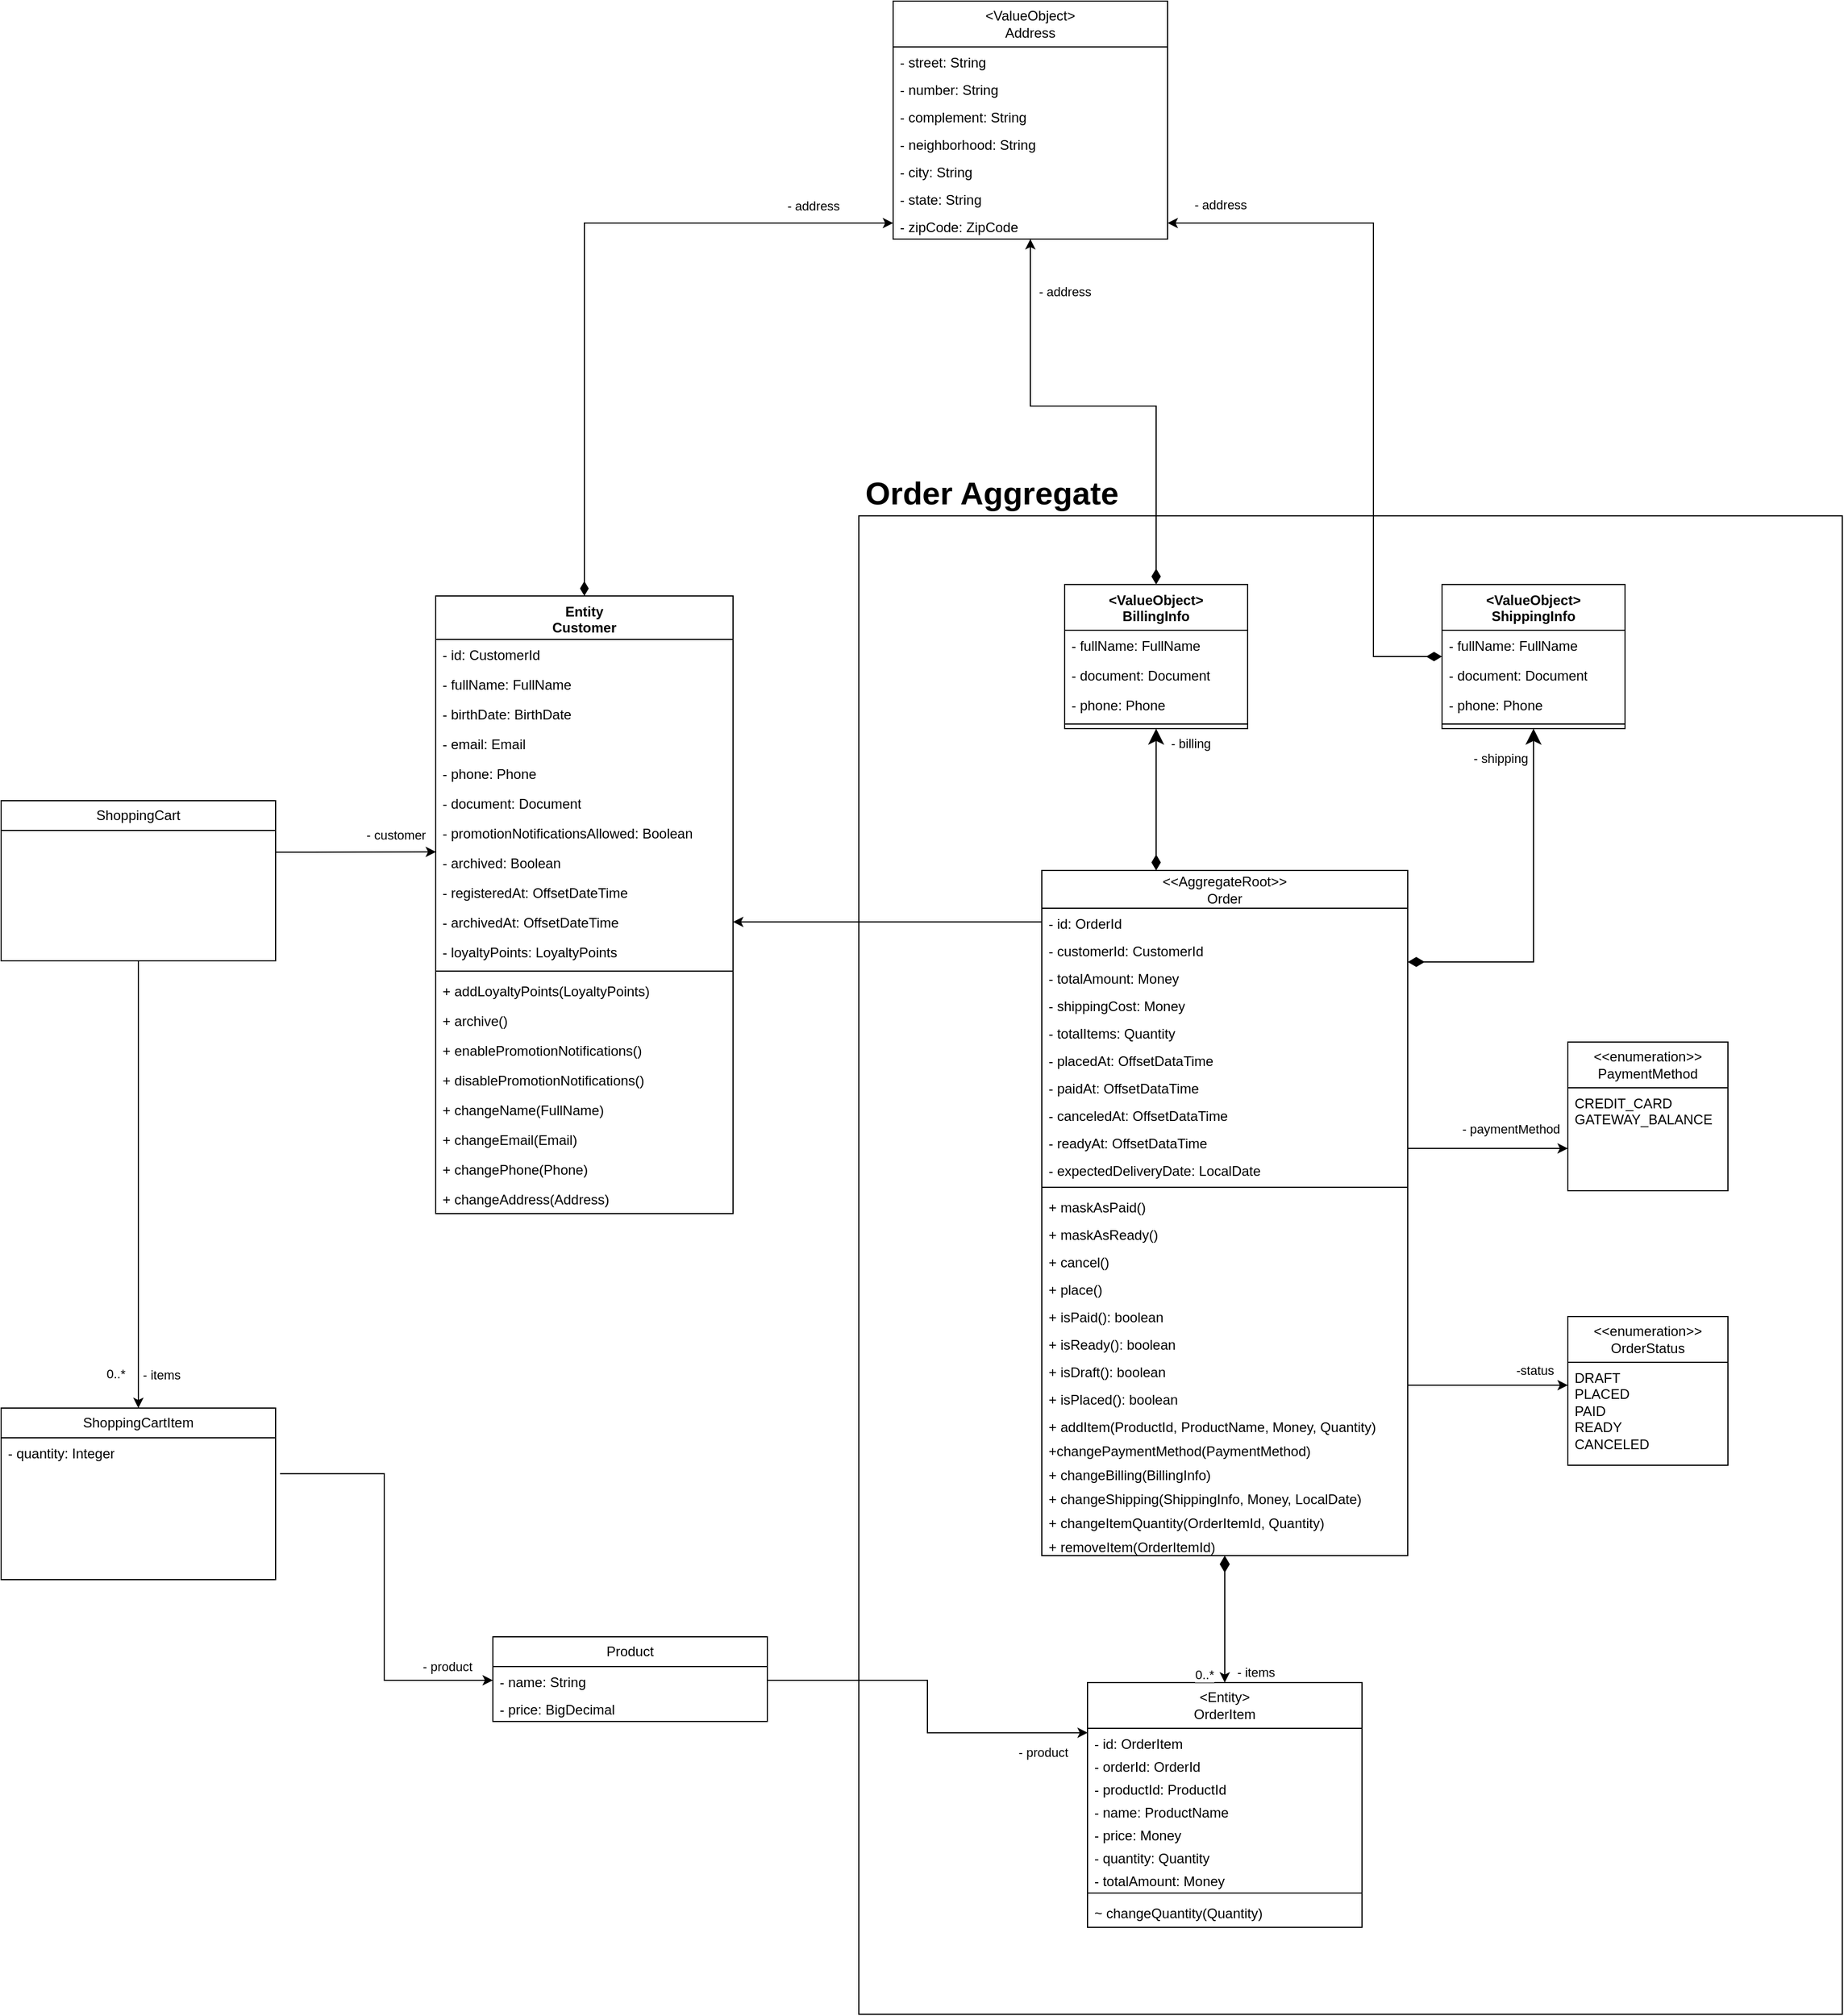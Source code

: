 <mxfile version="28.1.2">
  <diagram name="Domain model" id="hTQnR02Jz5LzhCjwchZL">
    <mxGraphModel dx="1120" dy="1693" grid="1" gridSize="10" guides="1" tooltips="1" connect="1" arrows="1" fold="1" page="1" pageScale="1" pageWidth="3300" pageHeight="4681" math="0" shadow="0">
      <root>
        <mxCell id="0" />
        <mxCell id="1" parent="0" />
        <mxCell id="3btktEWFnWSQcWQb26DH-7" value="" style="verticalLabelPosition=bottom;verticalAlign=top;html=1;shape=mxgraph.basic.rect;fillColor2=none;strokeWidth=1;size=20;indent=5;shadow=0;fillColor=none;" vertex="1" parent="1">
          <mxGeometry x="1830" y="1120" width="860" height="1310" as="geometry" />
        </mxCell>
        <mxCell id="eI4tDR30YIyBBBAsk7JP-3" style="rounded=0;orthogonalLoop=1;jettySize=auto;html=1;flowAnimation=0;edgeStyle=orthogonalEdgeStyle;startArrow=diamondThin;startFill=1;strokeWidth=1;startSize=10;" parent="1" source="ZPLqWDzhOzUQgujK66Ed-5" target="Ghfbu1brbd5fPBeI6bi_-42" edge="1">
          <mxGeometry relative="1" as="geometry">
            <Array as="points">
              <mxPoint x="1590" y="864" />
            </Array>
          </mxGeometry>
        </mxCell>
        <mxCell id="eI4tDR30YIyBBBAsk7JP-4" value="- address" style="edgeLabel;html=1;align=center;verticalAlign=middle;resizable=0;points=[];" parent="eI4tDR30YIyBBBAsk7JP-3" vertex="1" connectable="0">
          <mxGeometry x="0.825" y="1" relative="1" as="geometry">
            <mxPoint x="-18" y="-14" as="offset" />
          </mxGeometry>
        </mxCell>
        <UserObject label="Entity&lt;div&gt;Customer&lt;/div&gt;" id="ZPLqWDzhOzUQgujK66Ed-5">
          <mxCell style="swimlane;fontStyle=1;align=center;verticalAlign=top;childLayout=stackLayout;horizontal=1;startSize=38;horizontalStack=0;resizeParent=1;resizeParentMax=0;resizeLast=0;collapsible=1;marginBottom=0;whiteSpace=wrap;html=1;" parent="1" vertex="1">
            <mxGeometry x="1460" y="1190" width="260" height="540" as="geometry" />
          </mxCell>
        </UserObject>
        <mxCell id="ZPLqWDzhOzUQgujK66Ed-6" value="- id: CustomerId" style="text;strokeColor=none;fillColor=none;align=left;verticalAlign=top;spacingLeft=4;spacingRight=4;overflow=hidden;rotatable=0;points=[[0,0.5],[1,0.5]];portConstraint=eastwest;whiteSpace=wrap;html=1;" parent="ZPLqWDzhOzUQgujK66Ed-5" vertex="1">
          <mxGeometry y="38" width="260" height="26" as="geometry" />
        </mxCell>
        <mxCell id="ZPLqWDzhOzUQgujK66Ed-12" value="-&amp;nbsp;fullName: FullName" style="text;strokeColor=none;fillColor=none;align=left;verticalAlign=top;spacingLeft=4;spacingRight=4;overflow=hidden;rotatable=0;points=[[0,0.5],[1,0.5]];portConstraint=eastwest;whiteSpace=wrap;html=1;" parent="ZPLqWDzhOzUQgujK66Ed-5" vertex="1">
          <mxGeometry y="64" width="260" height="26" as="geometry" />
        </mxCell>
        <mxCell id="Ghfbu1brbd5fPBeI6bi_-27" value="-&amp;nbsp;birthDate: BirthDate" style="text;strokeColor=none;fillColor=none;align=left;verticalAlign=top;spacingLeft=4;spacingRight=4;overflow=hidden;rotatable=0;points=[[0,0.5],[1,0.5]];portConstraint=eastwest;whiteSpace=wrap;html=1;" parent="ZPLqWDzhOzUQgujK66Ed-5" vertex="1">
          <mxGeometry y="90" width="260" height="26" as="geometry" />
        </mxCell>
        <mxCell id="ZPLqWDzhOzUQgujK66Ed-14" value="-&amp;nbsp;email: Email" style="text;strokeColor=none;fillColor=none;align=left;verticalAlign=top;spacingLeft=4;spacingRight=4;overflow=hidden;rotatable=0;points=[[0,0.5],[1,0.5]];portConstraint=eastwest;whiteSpace=wrap;html=1;" parent="ZPLqWDzhOzUQgujK66Ed-5" vertex="1">
          <mxGeometry y="116" width="260" height="26" as="geometry" />
        </mxCell>
        <mxCell id="ZPLqWDzhOzUQgujK66Ed-15" value="-&amp;nbsp;phone: Phone" style="text;strokeColor=none;fillColor=none;align=left;verticalAlign=top;spacingLeft=4;spacingRight=4;overflow=hidden;rotatable=0;points=[[0,0.5],[1,0.5]];portConstraint=eastwest;whiteSpace=wrap;html=1;" parent="ZPLqWDzhOzUQgujK66Ed-5" vertex="1">
          <mxGeometry y="142" width="260" height="26" as="geometry" />
        </mxCell>
        <mxCell id="ZPLqWDzhOzUQgujK66Ed-16" value="-&amp;nbsp;document: Docu&lt;span style=&quot;background-color: transparent; color: light-dark(rgb(0, 0, 0), rgb(255, 255, 255));&quot;&gt;ment&lt;/span&gt;" style="text;strokeColor=none;fillColor=none;align=left;verticalAlign=top;spacingLeft=4;spacingRight=4;overflow=hidden;rotatable=0;points=[[0,0.5],[1,0.5]];portConstraint=eastwest;whiteSpace=wrap;html=1;" parent="ZPLqWDzhOzUQgujK66Ed-5" vertex="1">
          <mxGeometry y="168" width="260" height="26" as="geometry" />
        </mxCell>
        <mxCell id="ZPLqWDzhOzUQgujK66Ed-17" value="-&amp;nbsp;promotionNotificationsAllowed: Boolean" style="text;strokeColor=none;fillColor=none;align=left;verticalAlign=top;spacingLeft=4;spacingRight=4;overflow=hidden;rotatable=0;points=[[0,0.5],[1,0.5]];portConstraint=eastwest;whiteSpace=wrap;html=1;" parent="ZPLqWDzhOzUQgujK66Ed-5" vertex="1">
          <mxGeometry y="194" width="260" height="26" as="geometry" />
        </mxCell>
        <mxCell id="ZPLqWDzhOzUQgujK66Ed-18" value="-&amp;nbsp;archived: Boolean" style="text;strokeColor=none;fillColor=none;align=left;verticalAlign=top;spacingLeft=4;spacingRight=4;overflow=hidden;rotatable=0;points=[[0,0.5],[1,0.5]];portConstraint=eastwest;whiteSpace=wrap;html=1;" parent="ZPLqWDzhOzUQgujK66Ed-5" vertex="1">
          <mxGeometry y="220" width="260" height="26" as="geometry" />
        </mxCell>
        <mxCell id="ZPLqWDzhOzUQgujK66Ed-19" value="-&amp;nbsp;registeredAt: OffsetDateTime" style="text;strokeColor=none;fillColor=none;align=left;verticalAlign=top;spacingLeft=4;spacingRight=4;overflow=hidden;rotatable=0;points=[[0,0.5],[1,0.5]];portConstraint=eastwest;whiteSpace=wrap;html=1;" parent="ZPLqWDzhOzUQgujK66Ed-5" vertex="1">
          <mxGeometry y="246" width="260" height="26" as="geometry" />
        </mxCell>
        <mxCell id="Ghfbu1brbd5fPBeI6bi_-2" value="-&amp;nbsp;archivedAt: OffsetDateTime" style="text;strokeColor=none;fillColor=none;align=left;verticalAlign=top;spacingLeft=4;spacingRight=4;overflow=hidden;rotatable=0;points=[[0,0.5],[1,0.5]];portConstraint=eastwest;whiteSpace=wrap;html=1;" parent="ZPLqWDzhOzUQgujK66Ed-5" vertex="1">
          <mxGeometry y="272" width="260" height="26" as="geometry" />
        </mxCell>
        <mxCell id="Ghfbu1brbd5fPBeI6bi_-3" value="-&amp;nbsp;loyaltyPoints: LoyaltyPoints" style="text;strokeColor=none;fillColor=none;align=left;verticalAlign=top;spacingLeft=4;spacingRight=4;overflow=hidden;rotatable=0;points=[[0,0.5],[1,0.5]];portConstraint=eastwest;whiteSpace=wrap;html=1;" parent="ZPLqWDzhOzUQgujK66Ed-5" vertex="1">
          <mxGeometry y="298" width="260" height="26" as="geometry" />
        </mxCell>
        <mxCell id="ZPLqWDzhOzUQgujK66Ed-7" value="" style="line;strokeWidth=1;fillColor=none;align=left;verticalAlign=middle;spacingTop=-1;spacingLeft=3;spacingRight=3;rotatable=0;labelPosition=right;points=[];portConstraint=eastwest;strokeColor=inherit;" parent="ZPLqWDzhOzUQgujK66Ed-5" vertex="1">
          <mxGeometry y="324" width="260" height="8" as="geometry" />
        </mxCell>
        <mxCell id="ZPLqWDzhOzUQgujK66Ed-8" value="+ addLoyalty&lt;span style=&quot;background-color: transparent; color: light-dark(rgb(0, 0, 0), rgb(255, 255, 255));&quot;&gt;Points(LoyaltyPoints)&lt;/span&gt;" style="text;strokeColor=none;fillColor=none;align=left;verticalAlign=top;spacingLeft=4;spacingRight=4;overflow=hidden;rotatable=0;points=[[0,0.5],[1,0.5]];portConstraint=eastwest;whiteSpace=wrap;html=1;" parent="ZPLqWDzhOzUQgujK66Ed-5" vertex="1">
          <mxGeometry y="332" width="260" height="26" as="geometry" />
        </mxCell>
        <mxCell id="Ghfbu1brbd5fPBeI6bi_-6" value="+ archive()" style="text;strokeColor=none;fillColor=none;align=left;verticalAlign=top;spacingLeft=4;spacingRight=4;overflow=hidden;rotatable=0;points=[[0,0.5],[1,0.5]];portConstraint=eastwest;whiteSpace=wrap;html=1;" parent="ZPLqWDzhOzUQgujK66Ed-5" vertex="1">
          <mxGeometry y="358" width="260" height="26" as="geometry" />
        </mxCell>
        <mxCell id="Ghfbu1brbd5fPBeI6bi_-7" value="+ enablePromotionNotifications()" style="text;strokeColor=none;fillColor=none;align=left;verticalAlign=top;spacingLeft=4;spacingRight=4;overflow=hidden;rotatable=0;points=[[0,0.5],[1,0.5]];portConstraint=eastwest;whiteSpace=wrap;html=1;" parent="ZPLqWDzhOzUQgujK66Ed-5" vertex="1">
          <mxGeometry y="384" width="260" height="26" as="geometry" />
        </mxCell>
        <mxCell id="Ghfbu1brbd5fPBeI6bi_-8" value="+ disablePromotionNotifications()" style="text;strokeColor=none;fillColor=none;align=left;verticalAlign=top;spacingLeft=4;spacingRight=4;overflow=hidden;rotatable=0;points=[[0,0.5],[1,0.5]];portConstraint=eastwest;whiteSpace=wrap;html=1;" parent="ZPLqWDzhOzUQgujK66Ed-5" vertex="1">
          <mxGeometry y="410" width="260" height="26" as="geometry" />
        </mxCell>
        <mxCell id="Ghfbu1brbd5fPBeI6bi_-9" value="+ changeName(FullName)" style="text;strokeColor=none;fillColor=none;align=left;verticalAlign=top;spacingLeft=4;spacingRight=4;overflow=hidden;rotatable=0;points=[[0,0.5],[1,0.5]];portConstraint=eastwest;whiteSpace=wrap;html=1;" parent="ZPLqWDzhOzUQgujK66Ed-5" vertex="1">
          <mxGeometry y="436" width="260" height="26" as="geometry" />
        </mxCell>
        <mxCell id="Ghfbu1brbd5fPBeI6bi_-10" value="+ changeEmail(Email)" style="text;strokeColor=none;fillColor=none;align=left;verticalAlign=top;spacingLeft=4;spacingRight=4;overflow=hidden;rotatable=0;points=[[0,0.5],[1,0.5]];portConstraint=eastwest;whiteSpace=wrap;html=1;" parent="ZPLqWDzhOzUQgujK66Ed-5" vertex="1">
          <mxGeometry y="462" width="260" height="26" as="geometry" />
        </mxCell>
        <mxCell id="Ghfbu1brbd5fPBeI6bi_-11" value="+&amp;nbsp;changePhone(Phone)" style="text;strokeColor=none;fillColor=none;align=left;verticalAlign=top;spacingLeft=4;spacingRight=4;overflow=hidden;rotatable=0;points=[[0,0.5],[1,0.5]];portConstraint=eastwest;whiteSpace=wrap;html=1;" parent="ZPLqWDzhOzUQgujK66Ed-5" vertex="1">
          <mxGeometry y="488" width="260" height="26" as="geometry" />
        </mxCell>
        <mxCell id="eI4tDR30YIyBBBAsk7JP-16" value="+&amp;nbsp;changeAddress(Address)" style="text;strokeColor=none;fillColor=none;align=left;verticalAlign=top;spacingLeft=4;spacingRight=4;overflow=hidden;rotatable=0;points=[[0,0.5],[1,0.5]];portConstraint=eastwest;whiteSpace=wrap;html=1;" parent="ZPLqWDzhOzUQgujK66Ed-5" vertex="1">
          <mxGeometry y="514" width="260" height="26" as="geometry" />
        </mxCell>
        <mxCell id="Ghfbu1brbd5fPBeI6bi_-22" style="edgeStyle=orthogonalEdgeStyle;rounded=0;orthogonalLoop=1;jettySize=auto;html=1;entryX=0.5;entryY=0;entryDx=0;entryDy=0;" parent="1" source="Ghfbu1brbd5fPBeI6bi_-12" target="Ghfbu1brbd5fPBeI6bi_-16" edge="1">
          <mxGeometry relative="1" as="geometry" />
        </mxCell>
        <mxCell id="Ghfbu1brbd5fPBeI6bi_-23" value="- items" style="edgeLabel;html=1;align=center;verticalAlign=middle;resizable=0;points=[];" parent="Ghfbu1brbd5fPBeI6bi_-22" vertex="1" connectable="0">
          <mxGeometry x="0.674" y="4" relative="1" as="geometry">
            <mxPoint x="16" y="34" as="offset" />
          </mxGeometry>
        </mxCell>
        <mxCell id="Ghfbu1brbd5fPBeI6bi_-25" value="0..*" style="edgeLabel;html=1;align=center;verticalAlign=middle;resizable=0;points=[];" parent="Ghfbu1brbd5fPBeI6bi_-22" vertex="1" connectable="0">
          <mxGeometry x="0.444" relative="1" as="geometry">
            <mxPoint x="-20" y="78" as="offset" />
          </mxGeometry>
        </mxCell>
        <mxCell id="Ghfbu1brbd5fPBeI6bi_-46" style="edgeStyle=orthogonalEdgeStyle;rounded=0;orthogonalLoop=1;jettySize=auto;html=1;entryX=0.001;entryY=0.145;entryDx=0;entryDy=0;entryPerimeter=0;" parent="1" source="Ghfbu1brbd5fPBeI6bi_-12" target="ZPLqWDzhOzUQgujK66Ed-18" edge="1">
          <mxGeometry relative="1" as="geometry">
            <Array as="points">
              <mxPoint x="1350" y="1414" />
              <mxPoint x="1350" y="1414" />
            </Array>
          </mxGeometry>
        </mxCell>
        <mxCell id="Ghfbu1brbd5fPBeI6bi_-47" value="- customer" style="edgeLabel;html=1;align=center;verticalAlign=middle;resizable=0;points=[];" parent="Ghfbu1brbd5fPBeI6bi_-46" vertex="1" connectable="0">
          <mxGeometry x="0.134" y="3" relative="1" as="geometry">
            <mxPoint x="25" y="-12" as="offset" />
          </mxGeometry>
        </mxCell>
        <mxCell id="Ghfbu1brbd5fPBeI6bi_-12" value="ShoppingCart" style="swimlane;fontStyle=0;childLayout=stackLayout;horizontal=1;startSize=26;fillColor=none;horizontalStack=0;resizeParent=1;resizeParentMax=0;resizeLast=0;collapsible=1;marginBottom=0;whiteSpace=wrap;html=1;" parent="1" vertex="1">
          <mxGeometry x="1080" y="1369" width="240" height="140" as="geometry" />
        </mxCell>
        <mxCell id="Ghfbu1brbd5fPBeI6bi_-16" value="ShoppingCartItem" style="swimlane;fontStyle=0;childLayout=stackLayout;horizontal=1;startSize=26;fillColor=none;horizontalStack=0;resizeParent=1;resizeParentMax=0;resizeLast=0;collapsible=1;marginBottom=0;whiteSpace=wrap;html=1;" parent="1" vertex="1">
          <mxGeometry x="1080" y="1900" width="240" height="150" as="geometry" />
        </mxCell>
        <mxCell id="Ghfbu1brbd5fPBeI6bi_-18" value="- quantity: Integer" style="text;strokeColor=none;fillColor=none;align=left;verticalAlign=top;spacingLeft=4;spacingRight=4;overflow=hidden;rotatable=0;points=[[0,0.5],[1,0.5]];portConstraint=eastwest;whiteSpace=wrap;html=1;" parent="Ghfbu1brbd5fPBeI6bi_-16" vertex="1">
          <mxGeometry y="26" width="240" height="124" as="geometry" />
        </mxCell>
        <mxCell id="Ghfbu1brbd5fPBeI6bi_-20" style="edgeStyle=orthogonalEdgeStyle;rounded=0;orthogonalLoop=1;jettySize=auto;html=1;entryX=0;entryY=0.5;entryDx=0;entryDy=0;exitX=1.016;exitY=0.253;exitDx=0;exitDy=0;exitPerimeter=0;" parent="1" source="Ghfbu1brbd5fPBeI6bi_-18" target="Ghfbu1brbd5fPBeI6bi_-31" edge="1">
          <mxGeometry relative="1" as="geometry">
            <mxPoint x="1450" y="1798" as="targetPoint" />
          </mxGeometry>
        </mxCell>
        <mxCell id="Ghfbu1brbd5fPBeI6bi_-21" value="- product" style="edgeLabel;html=1;align=center;verticalAlign=middle;resizable=0;points=[];" parent="Ghfbu1brbd5fPBeI6bi_-20" vertex="1" connectable="0">
          <mxGeometry x="0.26" y="-1" relative="1" as="geometry">
            <mxPoint x="56" y="29" as="offset" />
          </mxGeometry>
        </mxCell>
        <mxCell id="Ghfbu1brbd5fPBeI6bi_-30" value="Product" style="swimlane;fontStyle=0;childLayout=stackLayout;horizontal=1;startSize=26;fillColor=none;horizontalStack=0;resizeParent=1;resizeParentMax=0;resizeLast=0;collapsible=1;marginBottom=0;whiteSpace=wrap;html=1;" parent="1" vertex="1">
          <mxGeometry x="1510" y="2100" width="240" height="74" as="geometry" />
        </mxCell>
        <mxCell id="Ghfbu1brbd5fPBeI6bi_-31" value="- name: String" style="text;strokeColor=none;fillColor=none;align=left;verticalAlign=top;spacingLeft=4;spacingRight=4;overflow=hidden;rotatable=0;points=[[0,0.5],[1,0.5]];portConstraint=eastwest;whiteSpace=wrap;html=1;" parent="Ghfbu1brbd5fPBeI6bi_-30" vertex="1">
          <mxGeometry y="26" width="240" height="24" as="geometry" />
        </mxCell>
        <mxCell id="Ghfbu1brbd5fPBeI6bi_-34" value="- price: BigDecimal" style="text;strokeColor=none;fillColor=none;align=left;verticalAlign=top;spacingLeft=4;spacingRight=4;overflow=hidden;rotatable=0;points=[[0,0.5],[1,0.5]];portConstraint=eastwest;whiteSpace=wrap;html=1;" parent="Ghfbu1brbd5fPBeI6bi_-30" vertex="1">
          <mxGeometry y="50" width="240" height="24" as="geometry" />
        </mxCell>
        <mxCell id="Ghfbu1brbd5fPBeI6bi_-35" value="&lt;div&gt;&amp;lt;Entity&amp;gt;&lt;/div&gt;OrderItem" style="swimlane;fontStyle=0;childLayout=stackLayout;horizontal=1;startSize=40;fillColor=none;horizontalStack=0;resizeParent=1;resizeParentMax=0;resizeLast=0;collapsible=1;marginBottom=0;whiteSpace=wrap;html=1;" parent="1" vertex="1">
          <mxGeometry x="2030" y="2140" width="240" height="214" as="geometry" />
        </mxCell>
        <mxCell id="Ghfbu1brbd5fPBeI6bi_-36" value="- id: OrderItem" style="text;strokeColor=none;fillColor=none;align=left;verticalAlign=top;spacingLeft=4;spacingRight=4;overflow=hidden;rotatable=0;points=[[0,0.5],[1,0.5]];portConstraint=eastwest;whiteSpace=wrap;html=1;" parent="Ghfbu1brbd5fPBeI6bi_-35" vertex="1">
          <mxGeometry y="40" width="240" height="20" as="geometry" />
        </mxCell>
        <mxCell id="3btktEWFnWSQcWQb26DH-4" value="- orderId: OrderId" style="text;strokeColor=none;fillColor=none;align=left;verticalAlign=top;spacingLeft=4;spacingRight=4;overflow=hidden;rotatable=0;points=[[0,0.5],[1,0.5]];portConstraint=eastwest;whiteSpace=wrap;html=1;" vertex="1" parent="Ghfbu1brbd5fPBeI6bi_-35">
          <mxGeometry y="60" width="240" height="20" as="geometry" />
        </mxCell>
        <mxCell id="eI4tDR30YIyBBBAsk7JP-77" value="- productId: ProductId" style="text;strokeColor=none;fillColor=none;align=left;verticalAlign=top;spacingLeft=4;spacingRight=4;overflow=hidden;rotatable=0;points=[[0,0.5],[1,0.5]];portConstraint=eastwest;whiteSpace=wrap;html=1;" parent="Ghfbu1brbd5fPBeI6bi_-35" vertex="1">
          <mxGeometry y="80" width="240" height="20" as="geometry" />
        </mxCell>
        <mxCell id="eI4tDR30YIyBBBAsk7JP-78" value="- name: ProductName" style="text;strokeColor=none;fillColor=none;align=left;verticalAlign=top;spacingLeft=4;spacingRight=4;overflow=hidden;rotatable=0;points=[[0,0.5],[1,0.5]];portConstraint=eastwest;whiteSpace=wrap;html=1;" parent="Ghfbu1brbd5fPBeI6bi_-35" vertex="1">
          <mxGeometry y="100" width="240" height="20" as="geometry" />
        </mxCell>
        <mxCell id="eI4tDR30YIyBBBAsk7JP-79" value="- price: Money" style="text;strokeColor=none;fillColor=none;align=left;verticalAlign=top;spacingLeft=4;spacingRight=4;overflow=hidden;rotatable=0;points=[[0,0.5],[1,0.5]];portConstraint=eastwest;whiteSpace=wrap;html=1;" parent="Ghfbu1brbd5fPBeI6bi_-35" vertex="1">
          <mxGeometry y="120" width="240" height="20" as="geometry" />
        </mxCell>
        <mxCell id="eI4tDR30YIyBBBAsk7JP-80" value="- quantity: Quantity" style="text;strokeColor=none;fillColor=none;align=left;verticalAlign=top;spacingLeft=4;spacingRight=4;overflow=hidden;rotatable=0;points=[[0,0.5],[1,0.5]];portConstraint=eastwest;whiteSpace=wrap;html=1;" parent="Ghfbu1brbd5fPBeI6bi_-35" vertex="1">
          <mxGeometry y="140" width="240" height="20" as="geometry" />
        </mxCell>
        <mxCell id="eI4tDR30YIyBBBAsk7JP-81" value="- totalAmount: Money" style="text;strokeColor=none;fillColor=none;align=left;verticalAlign=top;spacingLeft=4;spacingRight=4;overflow=hidden;rotatable=0;points=[[0,0.5],[1,0.5]];portConstraint=eastwest;whiteSpace=wrap;html=1;" parent="Ghfbu1brbd5fPBeI6bi_-35" vertex="1">
          <mxGeometry y="160" width="240" height="20" as="geometry" />
        </mxCell>
        <mxCell id="eI4tDR30YIyBBBAsk7JP-82" value="" style="line;strokeWidth=1;fillColor=none;align=left;verticalAlign=middle;spacingTop=-1;spacingLeft=3;spacingRight=3;rotatable=0;labelPosition=right;points=[];portConstraint=eastwest;strokeColor=inherit;" parent="Ghfbu1brbd5fPBeI6bi_-35" vertex="1">
          <mxGeometry y="180" width="240" height="8" as="geometry" />
        </mxCell>
        <mxCell id="eI4tDR30YIyBBBAsk7JP-83" value="~ changeQuantity(Quantity)" style="text;strokeColor=none;fillColor=none;align=left;verticalAlign=top;spacingLeft=4;spacingRight=4;overflow=hidden;rotatable=0;points=[[0,0.5],[1,0.5]];portConstraint=eastwest;whiteSpace=wrap;html=1;" parent="Ghfbu1brbd5fPBeI6bi_-35" vertex="1">
          <mxGeometry y="188" width="240" height="26" as="geometry" />
        </mxCell>
        <mxCell id="Ghfbu1brbd5fPBeI6bi_-38" style="edgeStyle=orthogonalEdgeStyle;rounded=0;orthogonalLoop=1;jettySize=auto;html=1;entryX=0.001;entryY=0.193;entryDx=0;entryDy=0;entryPerimeter=0;" parent="1" source="Ghfbu1brbd5fPBeI6bi_-31" target="Ghfbu1brbd5fPBeI6bi_-36" edge="1">
          <mxGeometry relative="1" as="geometry">
            <mxPoint x="1860" y="1810" as="targetPoint" />
          </mxGeometry>
        </mxCell>
        <mxCell id="Ghfbu1brbd5fPBeI6bi_-39" value="- product" style="edgeLabel;html=1;align=center;verticalAlign=middle;resizable=0;points=[];" parent="Ghfbu1brbd5fPBeI6bi_-38" vertex="1" connectable="0">
          <mxGeometry x="0.137" y="1" relative="1" as="geometry">
            <mxPoint x="100" y="17" as="offset" />
          </mxGeometry>
        </mxCell>
        <mxCell id="Ghfbu1brbd5fPBeI6bi_-49" style="edgeStyle=orthogonalEdgeStyle;rounded=0;orthogonalLoop=1;jettySize=auto;html=1;startArrow=diamondThin;startFill=1;startSize=12;" parent="1" source="Ghfbu1brbd5fPBeI6bi_-40" target="Ghfbu1brbd5fPBeI6bi_-35" edge="1">
          <mxGeometry relative="1" as="geometry" />
        </mxCell>
        <mxCell id="Ghfbu1brbd5fPBeI6bi_-50" value="- items" style="edgeLabel;html=1;align=center;verticalAlign=middle;resizable=0;points=[];" parent="Ghfbu1brbd5fPBeI6bi_-49" vertex="1" connectable="0">
          <mxGeometry x="0.746" y="1" relative="1" as="geometry">
            <mxPoint x="26" y="5" as="offset" />
          </mxGeometry>
        </mxCell>
        <mxCell id="Ghfbu1brbd5fPBeI6bi_-51" value="0..*" style="edgeLabel;html=1;align=center;verticalAlign=middle;resizable=0;points=[];" parent="Ghfbu1brbd5fPBeI6bi_-49" vertex="1" connectable="0">
          <mxGeometry x="0.706" y="-1" relative="1" as="geometry">
            <mxPoint x="-17" y="9" as="offset" />
          </mxGeometry>
        </mxCell>
        <mxCell id="Ghfbu1brbd5fPBeI6bi_-40" value="&lt;div&gt;&amp;lt;&amp;lt;AggregateRoot&amp;gt;&amp;gt;&lt;/div&gt;Order" style="swimlane;fontStyle=0;childLayout=stackLayout;horizontal=1;startSize=33;fillColor=none;horizontalStack=0;resizeParent=1;resizeParentMax=0;resizeLast=0;collapsible=1;marginBottom=0;whiteSpace=wrap;html=1;" parent="1" vertex="1">
          <mxGeometry x="1990" y="1430" width="320" height="599" as="geometry" />
        </mxCell>
        <mxCell id="Ghfbu1brbd5fPBeI6bi_-41" value="- id: OrderId" style="text;strokeColor=none;fillColor=none;align=left;verticalAlign=top;spacingLeft=4;spacingRight=4;overflow=hidden;rotatable=0;points=[[0,0.5],[1,0.5]];portConstraint=eastwest;whiteSpace=wrap;html=1;" parent="Ghfbu1brbd5fPBeI6bi_-40" vertex="1">
          <mxGeometry y="33" width="320" height="24" as="geometry" />
        </mxCell>
        <mxCell id="3btktEWFnWSQcWQb26DH-5" value="- customerId: CustomerId" style="text;strokeColor=none;fillColor=none;align=left;verticalAlign=top;spacingLeft=4;spacingRight=4;overflow=hidden;rotatable=0;points=[[0,0.5],[1,0.5]];portConstraint=eastwest;whiteSpace=wrap;html=1;" vertex="1" parent="Ghfbu1brbd5fPBeI6bi_-40">
          <mxGeometry y="57" width="320" height="24" as="geometry" />
        </mxCell>
        <mxCell id="eI4tDR30YIyBBBAsk7JP-18" value="- totalAmount: Money" style="text;strokeColor=none;fillColor=none;align=left;verticalAlign=top;spacingLeft=4;spacingRight=4;overflow=hidden;rotatable=0;points=[[0,0.5],[1,0.5]];portConstraint=eastwest;whiteSpace=wrap;html=1;" parent="Ghfbu1brbd5fPBeI6bi_-40" vertex="1">
          <mxGeometry y="81" width="320" height="24" as="geometry" />
        </mxCell>
        <mxCell id="eI4tDR30YIyBBBAsk7JP-19" value="- shippingCost: Money" style="text;strokeColor=none;fillColor=none;align=left;verticalAlign=top;spacingLeft=4;spacingRight=4;overflow=hidden;rotatable=0;points=[[0,0.5],[1,0.5]];portConstraint=eastwest;whiteSpace=wrap;html=1;" parent="Ghfbu1brbd5fPBeI6bi_-40" vertex="1">
          <mxGeometry y="105" width="320" height="24" as="geometry" />
        </mxCell>
        <mxCell id="eI4tDR30YIyBBBAsk7JP-20" value="- totalItems: Quantity" style="text;strokeColor=none;fillColor=none;align=left;verticalAlign=top;spacingLeft=4;spacingRight=4;overflow=hidden;rotatable=0;points=[[0,0.5],[1,0.5]];portConstraint=eastwest;whiteSpace=wrap;html=1;" parent="Ghfbu1brbd5fPBeI6bi_-40" vertex="1">
          <mxGeometry y="129" width="320" height="24" as="geometry" />
        </mxCell>
        <mxCell id="eI4tDR30YIyBBBAsk7JP-21" value="- placedAt: OffsetDataTime" style="text;strokeColor=none;fillColor=none;align=left;verticalAlign=top;spacingLeft=4;spacingRight=4;overflow=hidden;rotatable=0;points=[[0,0.5],[1,0.5]];portConstraint=eastwest;whiteSpace=wrap;html=1;" parent="Ghfbu1brbd5fPBeI6bi_-40" vertex="1">
          <mxGeometry y="153" width="320" height="24" as="geometry" />
        </mxCell>
        <mxCell id="eI4tDR30YIyBBBAsk7JP-22" value="- paidAt: OffsetDataTime" style="text;strokeColor=none;fillColor=none;align=left;verticalAlign=top;spacingLeft=4;spacingRight=4;overflow=hidden;rotatable=0;points=[[0,0.5],[1,0.5]];portConstraint=eastwest;whiteSpace=wrap;html=1;" parent="Ghfbu1brbd5fPBeI6bi_-40" vertex="1">
          <mxGeometry y="177" width="320" height="24" as="geometry" />
        </mxCell>
        <mxCell id="eI4tDR30YIyBBBAsk7JP-23" value="- canceledAt: OffsetDataTime" style="text;strokeColor=none;fillColor=none;align=left;verticalAlign=top;spacingLeft=4;spacingRight=4;overflow=hidden;rotatable=0;points=[[0,0.5],[1,0.5]];portConstraint=eastwest;whiteSpace=wrap;html=1;" parent="Ghfbu1brbd5fPBeI6bi_-40" vertex="1">
          <mxGeometry y="201" width="320" height="24" as="geometry" />
        </mxCell>
        <mxCell id="eI4tDR30YIyBBBAsk7JP-24" value="- readyAt: OffsetDataTime" style="text;strokeColor=none;fillColor=none;align=left;verticalAlign=top;spacingLeft=4;spacingRight=4;overflow=hidden;rotatable=0;points=[[0,0.5],[1,0.5]];portConstraint=eastwest;whiteSpace=wrap;html=1;" parent="Ghfbu1brbd5fPBeI6bi_-40" vertex="1">
          <mxGeometry y="225" width="320" height="24" as="geometry" />
        </mxCell>
        <mxCell id="eI4tDR30YIyBBBAsk7JP-25" value="- expectedDeliveryDate: LocalDate" style="text;strokeColor=none;fillColor=none;align=left;verticalAlign=top;spacingLeft=4;spacingRight=4;overflow=hidden;rotatable=0;points=[[0,0.5],[1,0.5]];portConstraint=eastwest;whiteSpace=wrap;html=1;" parent="Ghfbu1brbd5fPBeI6bi_-40" vertex="1">
          <mxGeometry y="249" width="320" height="24" as="geometry" />
        </mxCell>
        <mxCell id="eI4tDR30YIyBBBAsk7JP-26" value="" style="line;strokeWidth=1;fillColor=none;align=left;verticalAlign=middle;spacingTop=-1;spacingLeft=3;spacingRight=3;rotatable=0;labelPosition=right;points=[];portConstraint=eastwest;strokeColor=inherit;" parent="Ghfbu1brbd5fPBeI6bi_-40" vertex="1">
          <mxGeometry y="273" width="320" height="8" as="geometry" />
        </mxCell>
        <mxCell id="eI4tDR30YIyBBBAsk7JP-28" value="+ maskAsPaid()" style="text;strokeColor=none;fillColor=none;align=left;verticalAlign=top;spacingLeft=4;spacingRight=4;overflow=hidden;rotatable=0;points=[[0,0.5],[1,0.5]];portConstraint=eastwest;whiteSpace=wrap;html=1;" parent="Ghfbu1brbd5fPBeI6bi_-40" vertex="1">
          <mxGeometry y="281" width="320" height="24" as="geometry" />
        </mxCell>
        <mxCell id="eI4tDR30YIyBBBAsk7JP-29" value="+ maskAsReady()" style="text;strokeColor=none;fillColor=none;align=left;verticalAlign=top;spacingLeft=4;spacingRight=4;overflow=hidden;rotatable=0;points=[[0,0.5],[1,0.5]];portConstraint=eastwest;whiteSpace=wrap;html=1;" parent="Ghfbu1brbd5fPBeI6bi_-40" vertex="1">
          <mxGeometry y="305" width="320" height="24" as="geometry" />
        </mxCell>
        <mxCell id="eI4tDR30YIyBBBAsk7JP-30" value="+ cancel()" style="text;strokeColor=none;fillColor=none;align=left;verticalAlign=top;spacingLeft=4;spacingRight=4;overflow=hidden;rotatable=0;points=[[0,0.5],[1,0.5]];portConstraint=eastwest;whiteSpace=wrap;html=1;" parent="Ghfbu1brbd5fPBeI6bi_-40" vertex="1">
          <mxGeometry y="329" width="320" height="24" as="geometry" />
        </mxCell>
        <mxCell id="eI4tDR30YIyBBBAsk7JP-31" value="+ place()" style="text;strokeColor=none;fillColor=none;align=left;verticalAlign=top;spacingLeft=4;spacingRight=4;overflow=hidden;rotatable=0;points=[[0,0.5],[1,0.5]];portConstraint=eastwest;whiteSpace=wrap;html=1;" parent="Ghfbu1brbd5fPBeI6bi_-40" vertex="1">
          <mxGeometry y="353" width="320" height="24" as="geometry" />
        </mxCell>
        <mxCell id="eI4tDR30YIyBBBAsk7JP-32" value="+ isPaid(): boolean" style="text;strokeColor=none;fillColor=none;align=left;verticalAlign=top;spacingLeft=4;spacingRight=4;overflow=hidden;rotatable=0;points=[[0,0.5],[1,0.5]];portConstraint=eastwest;whiteSpace=wrap;html=1;" parent="Ghfbu1brbd5fPBeI6bi_-40" vertex="1">
          <mxGeometry y="377" width="320" height="24" as="geometry" />
        </mxCell>
        <mxCell id="eI4tDR30YIyBBBAsk7JP-33" value="+ isReady(): boolean" style="text;strokeColor=none;fillColor=none;align=left;verticalAlign=top;spacingLeft=4;spacingRight=4;overflow=hidden;rotatable=0;points=[[0,0.5],[1,0.5]];portConstraint=eastwest;whiteSpace=wrap;html=1;" parent="Ghfbu1brbd5fPBeI6bi_-40" vertex="1">
          <mxGeometry y="401" width="320" height="24" as="geometry" />
        </mxCell>
        <mxCell id="eI4tDR30YIyBBBAsk7JP-34" value="+ isDraft(): boolean" style="text;strokeColor=none;fillColor=none;align=left;verticalAlign=top;spacingLeft=4;spacingRight=4;overflow=hidden;rotatable=0;points=[[0,0.5],[1,0.5]];portConstraint=eastwest;whiteSpace=wrap;html=1;" parent="Ghfbu1brbd5fPBeI6bi_-40" vertex="1">
          <mxGeometry y="425" width="320" height="24" as="geometry" />
        </mxCell>
        <mxCell id="eI4tDR30YIyBBBAsk7JP-35" value="+ isPlaced(): boolean" style="text;strokeColor=none;fillColor=none;align=left;verticalAlign=top;spacingLeft=4;spacingRight=4;overflow=hidden;rotatable=0;points=[[0,0.5],[1,0.5]];portConstraint=eastwest;whiteSpace=wrap;html=1;" parent="Ghfbu1brbd5fPBeI6bi_-40" vertex="1">
          <mxGeometry y="449" width="320" height="24" as="geometry" />
        </mxCell>
        <mxCell id="eI4tDR30YIyBBBAsk7JP-36" value="+ addItem(ProductId, ProductName, Money, Quantity)" style="text;strokeColor=none;fillColor=none;align=left;verticalAlign=top;spacingLeft=4;spacingRight=4;overflow=hidden;rotatable=0;points=[[0,0.5],[1,0.5]];portConstraint=eastwest;whiteSpace=wrap;html=1;" parent="Ghfbu1brbd5fPBeI6bi_-40" vertex="1">
          <mxGeometry y="473" width="320" height="21" as="geometry" />
        </mxCell>
        <mxCell id="3btktEWFnWSQcWQb26DH-9" value="+changePaymentMethod(PaymentMethod)" style="text;strokeColor=none;fillColor=none;align=left;verticalAlign=top;spacingLeft=4;spacingRight=4;overflow=hidden;rotatable=0;points=[[0,0.5],[1,0.5]];portConstraint=eastwest;whiteSpace=wrap;html=1;" vertex="1" parent="Ghfbu1brbd5fPBeI6bi_-40">
          <mxGeometry y="494" width="320" height="21" as="geometry" />
        </mxCell>
        <mxCell id="eI4tDR30YIyBBBAsk7JP-57" value="+ changeBilling(BillingInfo)" style="text;strokeColor=none;fillColor=none;align=left;verticalAlign=top;spacingLeft=4;spacingRight=4;overflow=hidden;rotatable=0;points=[[0,0.5],[1,0.5]];portConstraint=eastwest;whiteSpace=wrap;html=1;" parent="Ghfbu1brbd5fPBeI6bi_-40" vertex="1">
          <mxGeometry y="515" width="320" height="21" as="geometry" />
        </mxCell>
        <mxCell id="eI4tDR30YIyBBBAsk7JP-58" value="+ changeShipping(ShippingInfo, Money, LocalDate)" style="text;strokeColor=none;fillColor=none;align=left;verticalAlign=top;spacingLeft=4;spacingRight=4;overflow=hidden;rotatable=0;points=[[0,0.5],[1,0.5]];portConstraint=eastwest;whiteSpace=wrap;html=1;" parent="Ghfbu1brbd5fPBeI6bi_-40" vertex="1">
          <mxGeometry y="536" width="320" height="21" as="geometry" />
        </mxCell>
        <mxCell id="3btktEWFnWSQcWQb26DH-1" value="+ changeItemQuantity(OrderItemId, Quantity)" style="text;strokeColor=none;fillColor=none;align=left;verticalAlign=top;spacingLeft=4;spacingRight=4;overflow=hidden;rotatable=0;points=[[0,0.5],[1,0.5]];portConstraint=eastwest;whiteSpace=wrap;html=1;" vertex="1" parent="Ghfbu1brbd5fPBeI6bi_-40">
          <mxGeometry y="557" width="320" height="21" as="geometry" />
        </mxCell>
        <mxCell id="3btktEWFnWSQcWQb26DH-3" value="+ removeItem(OrderItemId)" style="text;strokeColor=none;fillColor=none;align=left;verticalAlign=top;spacingLeft=4;spacingRight=4;overflow=hidden;rotatable=0;points=[[0,0.5],[1,0.5]];portConstraint=eastwest;whiteSpace=wrap;html=1;" vertex="1" parent="Ghfbu1brbd5fPBeI6bi_-40">
          <mxGeometry y="578" width="320" height="21" as="geometry" />
        </mxCell>
        <mxCell id="Ghfbu1brbd5fPBeI6bi_-42" value="&lt;div&gt;&amp;lt;ValueObject&amp;gt;&lt;/div&gt;Address" style="swimlane;fontStyle=0;childLayout=stackLayout;horizontal=1;startSize=40;fillColor=none;horizontalStack=0;resizeParent=1;resizeParentMax=0;resizeLast=0;collapsible=1;marginBottom=0;whiteSpace=wrap;html=1;" parent="1" vertex="1">
          <mxGeometry x="1860" y="670" width="240" height="208" as="geometry" />
        </mxCell>
        <mxCell id="Ghfbu1brbd5fPBeI6bi_-43" value="- street: String" style="text;strokeColor=none;fillColor=none;align=left;verticalAlign=top;spacingLeft=4;spacingRight=4;overflow=hidden;rotatable=0;points=[[0,0.5],[1,0.5]];portConstraint=eastwest;whiteSpace=wrap;html=1;" parent="Ghfbu1brbd5fPBeI6bi_-42" vertex="1">
          <mxGeometry y="40" width="240" height="24" as="geometry" />
        </mxCell>
        <mxCell id="eI4tDR30YIyBBBAsk7JP-10" value="- number: String" style="text;strokeColor=none;fillColor=none;align=left;verticalAlign=top;spacingLeft=4;spacingRight=4;overflow=hidden;rotatable=0;points=[[0,0.5],[1,0.5]];portConstraint=eastwest;whiteSpace=wrap;html=1;" parent="Ghfbu1brbd5fPBeI6bi_-42" vertex="1">
          <mxGeometry y="64" width="240" height="24" as="geometry" />
        </mxCell>
        <mxCell id="eI4tDR30YIyBBBAsk7JP-11" value="- complement: String" style="text;strokeColor=none;fillColor=none;align=left;verticalAlign=top;spacingLeft=4;spacingRight=4;overflow=hidden;rotatable=0;points=[[0,0.5],[1,0.5]];portConstraint=eastwest;whiteSpace=wrap;html=1;" parent="Ghfbu1brbd5fPBeI6bi_-42" vertex="1">
          <mxGeometry y="88" width="240" height="24" as="geometry" />
        </mxCell>
        <mxCell id="eI4tDR30YIyBBBAsk7JP-12" value="- neighborhood: String" style="text;strokeColor=none;fillColor=none;align=left;verticalAlign=top;spacingLeft=4;spacingRight=4;overflow=hidden;rotatable=0;points=[[0,0.5],[1,0.5]];portConstraint=eastwest;whiteSpace=wrap;html=1;" parent="Ghfbu1brbd5fPBeI6bi_-42" vertex="1">
          <mxGeometry y="112" width="240" height="24" as="geometry" />
        </mxCell>
        <mxCell id="eI4tDR30YIyBBBAsk7JP-13" value="- city: String" style="text;strokeColor=none;fillColor=none;align=left;verticalAlign=top;spacingLeft=4;spacingRight=4;overflow=hidden;rotatable=0;points=[[0,0.5],[1,0.5]];portConstraint=eastwest;whiteSpace=wrap;html=1;" parent="Ghfbu1brbd5fPBeI6bi_-42" vertex="1">
          <mxGeometry y="136" width="240" height="24" as="geometry" />
        </mxCell>
        <mxCell id="eI4tDR30YIyBBBAsk7JP-14" value="- state: String" style="text;strokeColor=none;fillColor=none;align=left;verticalAlign=top;spacingLeft=4;spacingRight=4;overflow=hidden;rotatable=0;points=[[0,0.5],[1,0.5]];portConstraint=eastwest;whiteSpace=wrap;html=1;" parent="Ghfbu1brbd5fPBeI6bi_-42" vertex="1">
          <mxGeometry y="160" width="240" height="24" as="geometry" />
        </mxCell>
        <mxCell id="eI4tDR30YIyBBBAsk7JP-15" value="- zipCode: ZipCode" style="text;strokeColor=none;fillColor=none;align=left;verticalAlign=top;spacingLeft=4;spacingRight=4;overflow=hidden;rotatable=0;points=[[0,0.5],[1,0.5]];portConstraint=eastwest;whiteSpace=wrap;html=1;" parent="Ghfbu1brbd5fPBeI6bi_-42" vertex="1">
          <mxGeometry y="184" width="240" height="24" as="geometry" />
        </mxCell>
        <mxCell id="Ghfbu1brbd5fPBeI6bi_-44" style="edgeStyle=orthogonalEdgeStyle;rounded=0;orthogonalLoop=1;jettySize=auto;html=1;entryX=1;entryY=0.5;entryDx=0;entryDy=0;" parent="1" source="Ghfbu1brbd5fPBeI6bi_-41" target="Ghfbu1brbd5fPBeI6bi_-2" edge="1">
          <mxGeometry relative="1" as="geometry">
            <mxPoint x="1718" y="1498" as="targetPoint" />
          </mxGeometry>
        </mxCell>
        <mxCell id="eI4tDR30YIyBBBAsk7JP-46" style="edgeStyle=orthogonalEdgeStyle;rounded=0;orthogonalLoop=1;jettySize=auto;html=1;startArrow=classic;startFill=1;startSize=11;endArrow=diamondThin;endFill=1;endSize=12;" parent="1" source="eI4tDR30YIyBBBAsk7JP-37" target="Ghfbu1brbd5fPBeI6bi_-40" edge="1">
          <mxGeometry relative="1" as="geometry">
            <mxPoint x="2430.0" y="1223" as="sourcePoint" />
            <mxPoint x="2150.0" y="1410" as="targetPoint" />
            <Array as="points">
              <mxPoint x="2420" y="1510" />
            </Array>
          </mxGeometry>
        </mxCell>
        <mxCell id="eI4tDR30YIyBBBAsk7JP-50" value="- shipping" style="edgeLabel;html=1;align=center;verticalAlign=middle;resizable=0;points=[];" parent="eI4tDR30YIyBBBAsk7JP-46" vertex="1" connectable="0">
          <mxGeometry x="0.825" y="2" relative="1" as="geometry">
            <mxPoint x="53" y="-180" as="offset" />
          </mxGeometry>
        </mxCell>
        <mxCell id="eI4tDR30YIyBBBAsk7JP-48" style="edgeStyle=orthogonalEdgeStyle;rounded=0;orthogonalLoop=1;jettySize=auto;html=1;startArrow=diamondThin;startFill=1;startSize=11;" parent="1" source="eI4tDR30YIyBBBAsk7JP-37" target="Ghfbu1brbd5fPBeI6bi_-42" edge="1">
          <mxGeometry relative="1" as="geometry">
            <Array as="points">
              <mxPoint x="2280" y="1243" />
              <mxPoint x="2280" y="864" />
            </Array>
          </mxGeometry>
        </mxCell>
        <mxCell id="eI4tDR30YIyBBBAsk7JP-51" value="- address" style="edgeLabel;html=1;align=center;verticalAlign=middle;resizable=0;points=[];" parent="eI4tDR30YIyBBBAsk7JP-48" vertex="1" connectable="0">
          <mxGeometry x="0.836" y="-2" relative="1" as="geometry">
            <mxPoint x="-5" y="-14" as="offset" />
          </mxGeometry>
        </mxCell>
        <mxCell id="eI4tDR30YIyBBBAsk7JP-37" value="&amp;lt;ValueObject&amp;gt;&lt;div&gt;ShippingInfo&lt;/div&gt;" style="swimlane;fontStyle=1;align=center;verticalAlign=top;childLayout=stackLayout;horizontal=1;startSize=40;horizontalStack=0;resizeParent=1;resizeParentMax=0;resizeLast=0;collapsible=1;marginBottom=0;whiteSpace=wrap;html=1;" parent="1" vertex="1">
          <mxGeometry x="2340" y="1180" width="160" height="126" as="geometry" />
        </mxCell>
        <mxCell id="eI4tDR30YIyBBBAsk7JP-38" value="- fullName: FullName" style="text;strokeColor=none;fillColor=none;align=left;verticalAlign=top;spacingLeft=4;spacingRight=4;overflow=hidden;rotatable=0;points=[[0,0.5],[1,0.5]];portConstraint=eastwest;whiteSpace=wrap;html=1;" parent="eI4tDR30YIyBBBAsk7JP-37" vertex="1">
          <mxGeometry y="40" width="160" height="26" as="geometry" />
        </mxCell>
        <mxCell id="eI4tDR30YIyBBBAsk7JP-54" value="- document: Document" style="text;strokeColor=none;fillColor=none;align=left;verticalAlign=top;spacingLeft=4;spacingRight=4;overflow=hidden;rotatable=0;points=[[0,0.5],[1,0.5]];portConstraint=eastwest;whiteSpace=wrap;html=1;" parent="eI4tDR30YIyBBBAsk7JP-37" vertex="1">
          <mxGeometry y="66" width="160" height="26" as="geometry" />
        </mxCell>
        <mxCell id="eI4tDR30YIyBBBAsk7JP-55" value="- phone: Phone" style="text;strokeColor=none;fillColor=none;align=left;verticalAlign=top;spacingLeft=4;spacingRight=4;overflow=hidden;rotatable=0;points=[[0,0.5],[1,0.5]];portConstraint=eastwest;whiteSpace=wrap;html=1;" parent="eI4tDR30YIyBBBAsk7JP-37" vertex="1">
          <mxGeometry y="92" width="160" height="26" as="geometry" />
        </mxCell>
        <mxCell id="eI4tDR30YIyBBBAsk7JP-39" value="" style="line;strokeWidth=1;fillColor=none;align=left;verticalAlign=middle;spacingTop=-1;spacingLeft=3;spacingRight=3;rotatable=0;labelPosition=right;points=[];portConstraint=eastwest;strokeColor=inherit;" parent="eI4tDR30YIyBBBAsk7JP-37" vertex="1">
          <mxGeometry y="118" width="160" height="8" as="geometry" />
        </mxCell>
        <mxCell id="eI4tDR30YIyBBBAsk7JP-45" style="edgeStyle=orthogonalEdgeStyle;rounded=0;orthogonalLoop=1;jettySize=auto;html=1;startArrow=classic;startFill=1;startSize=11;endArrow=diamondThin;endFill=1;endSize=11;" parent="1" source="eI4tDR30YIyBBBAsk7JP-41" target="Ghfbu1brbd5fPBeI6bi_-40" edge="1">
          <mxGeometry relative="1" as="geometry">
            <Array as="points">
              <mxPoint x="2090" y="1390" />
              <mxPoint x="2090" y="1390" />
            </Array>
          </mxGeometry>
        </mxCell>
        <mxCell id="eI4tDR30YIyBBBAsk7JP-49" value="- billing" style="edgeLabel;html=1;align=center;verticalAlign=middle;resizable=0;points=[];" parent="eI4tDR30YIyBBBAsk7JP-45" vertex="1" connectable="0">
          <mxGeometry x="0.547" y="1" relative="1" as="geometry">
            <mxPoint x="29" y="-83" as="offset" />
          </mxGeometry>
        </mxCell>
        <mxCell id="eI4tDR30YIyBBBAsk7JP-47" style="edgeStyle=orthogonalEdgeStyle;rounded=0;orthogonalLoop=1;jettySize=auto;html=1;startArrow=diamondThin;startFill=1;startSize=11;" parent="1" source="eI4tDR30YIyBBBAsk7JP-41" target="Ghfbu1brbd5fPBeI6bi_-42" edge="1">
          <mxGeometry relative="1" as="geometry" />
        </mxCell>
        <mxCell id="eI4tDR30YIyBBBAsk7JP-52" value="- address" style="edgeLabel;html=1;align=center;verticalAlign=middle;resizable=0;points=[];" parent="eI4tDR30YIyBBBAsk7JP-47" vertex="1" connectable="0">
          <mxGeometry x="0.549" y="-4" relative="1" as="geometry">
            <mxPoint x="26" y="-47" as="offset" />
          </mxGeometry>
        </mxCell>
        <mxCell id="eI4tDR30YIyBBBAsk7JP-41" value="&amp;lt;ValueObject&amp;gt;&lt;div&gt;BillingInfo&lt;/div&gt;" style="swimlane;fontStyle=1;align=center;verticalAlign=top;childLayout=stackLayout;horizontal=1;startSize=40;horizontalStack=0;resizeParent=1;resizeParentMax=0;resizeLast=0;collapsible=1;marginBottom=0;whiteSpace=wrap;html=1;" parent="1" vertex="1">
          <mxGeometry x="2010" y="1180" width="160" height="126" as="geometry" />
        </mxCell>
        <mxCell id="eI4tDR30YIyBBBAsk7JP-42" value="- fullName: FullName" style="text;strokeColor=none;fillColor=none;align=left;verticalAlign=top;spacingLeft=4;spacingRight=4;overflow=hidden;rotatable=0;points=[[0,0.5],[1,0.5]];portConstraint=eastwest;whiteSpace=wrap;html=1;" parent="eI4tDR30YIyBBBAsk7JP-41" vertex="1">
          <mxGeometry y="40" width="160" height="26" as="geometry" />
        </mxCell>
        <mxCell id="eI4tDR30YIyBBBAsk7JP-53" value="- document: Document" style="text;strokeColor=none;fillColor=none;align=left;verticalAlign=top;spacingLeft=4;spacingRight=4;overflow=hidden;rotatable=0;points=[[0,0.5],[1,0.5]];portConstraint=eastwest;whiteSpace=wrap;html=1;" parent="eI4tDR30YIyBBBAsk7JP-41" vertex="1">
          <mxGeometry y="66" width="160" height="26" as="geometry" />
        </mxCell>
        <mxCell id="eI4tDR30YIyBBBAsk7JP-56" value="- phone: Phone" style="text;strokeColor=none;fillColor=none;align=left;verticalAlign=top;spacingLeft=4;spacingRight=4;overflow=hidden;rotatable=0;points=[[0,0.5],[1,0.5]];portConstraint=eastwest;whiteSpace=wrap;html=1;" parent="eI4tDR30YIyBBBAsk7JP-41" vertex="1">
          <mxGeometry y="92" width="160" height="26" as="geometry" />
        </mxCell>
        <mxCell id="eI4tDR30YIyBBBAsk7JP-43" value="" style="line;strokeWidth=1;fillColor=none;align=left;verticalAlign=middle;spacingTop=-1;spacingLeft=3;spacingRight=3;rotatable=0;labelPosition=right;points=[];portConstraint=eastwest;strokeColor=inherit;" parent="eI4tDR30YIyBBBAsk7JP-41" vertex="1">
          <mxGeometry y="118" width="160" height="8" as="geometry" />
        </mxCell>
        <mxCell id="eI4tDR30YIyBBBAsk7JP-67" value="&amp;lt;&amp;lt;enumeration&amp;gt;&amp;gt;&lt;div&gt;OrderStatus&lt;/div&gt;" style="swimlane;fontStyle=0;childLayout=stackLayout;horizontal=1;startSize=40;fillColor=none;horizontalStack=0;resizeParent=1;resizeParentMax=0;resizeLast=0;collapsible=1;marginBottom=0;whiteSpace=wrap;html=1;" parent="1" vertex="1">
          <mxGeometry x="2450" y="1820" width="140" height="130" as="geometry">
            <mxRectangle x="2260" y="1620" width="100" height="30" as="alternateBounds" />
          </mxGeometry>
        </mxCell>
        <mxCell id="eI4tDR30YIyBBBAsk7JP-68" value="DRAFT&lt;div&gt;PLACED&lt;/div&gt;&lt;div&gt;PAID&lt;/div&gt;&lt;div&gt;READY&lt;/div&gt;&lt;div&gt;CANCELED&lt;/div&gt;" style="text;strokeColor=none;fillColor=none;align=left;verticalAlign=top;spacingLeft=4;spacingRight=4;overflow=hidden;rotatable=0;points=[[0,0.5],[1,0.5]];portConstraint=eastwest;whiteSpace=wrap;html=1;" parent="eI4tDR30YIyBBBAsk7JP-67" vertex="1">
          <mxGeometry y="40" width="140" height="90" as="geometry" />
        </mxCell>
        <mxCell id="eI4tDR30YIyBBBAsk7JP-71" style="edgeStyle=orthogonalEdgeStyle;rounded=0;orthogonalLoop=1;jettySize=auto;html=1;" parent="1" source="Ghfbu1brbd5fPBeI6bi_-40" target="eI4tDR30YIyBBBAsk7JP-67" edge="1">
          <mxGeometry relative="1" as="geometry">
            <Array as="points">
              <mxPoint x="2390" y="1880" />
              <mxPoint x="2390" y="1880" />
            </Array>
          </mxGeometry>
        </mxCell>
        <mxCell id="eI4tDR30YIyBBBAsk7JP-72" value="-status" style="edgeLabel;html=1;align=center;verticalAlign=middle;resizable=0;points=[];" parent="eI4tDR30YIyBBBAsk7JP-71" vertex="1" connectable="0">
          <mxGeometry x="0.584" relative="1" as="geometry">
            <mxPoint y="-13" as="offset" />
          </mxGeometry>
        </mxCell>
        <mxCell id="eI4tDR30YIyBBBAsk7JP-73" value="&amp;lt;&amp;lt;enumeration&amp;gt;&amp;gt;&lt;div&gt;PaymentMethod&lt;/div&gt;" style="swimlane;fontStyle=0;childLayout=stackLayout;horizontal=1;startSize=40;fillColor=none;horizontalStack=0;resizeParent=1;resizeParentMax=0;resizeLast=0;collapsible=1;marginBottom=0;whiteSpace=wrap;html=1;" parent="1" vertex="1">
          <mxGeometry x="2450" y="1580" width="140" height="130" as="geometry">
            <mxRectangle x="2260" y="1620" width="100" height="30" as="alternateBounds" />
          </mxGeometry>
        </mxCell>
        <mxCell id="eI4tDR30YIyBBBAsk7JP-74" value="CREDIT_CARD&lt;div&gt;GATEWAY_BALANCE&lt;/div&gt;" style="text;strokeColor=none;fillColor=none;align=left;verticalAlign=top;spacingLeft=4;spacingRight=4;overflow=hidden;rotatable=0;points=[[0,0.5],[1,0.5]];portConstraint=eastwest;whiteSpace=wrap;html=1;" parent="eI4tDR30YIyBBBAsk7JP-73" vertex="1">
          <mxGeometry y="40" width="140" height="90" as="geometry" />
        </mxCell>
        <mxCell id="eI4tDR30YIyBBBAsk7JP-75" style="edgeStyle=orthogonalEdgeStyle;rounded=0;orthogonalLoop=1;jettySize=auto;html=1;" parent="1" source="Ghfbu1brbd5fPBeI6bi_-40" target="eI4tDR30YIyBBBAsk7JP-73" edge="1">
          <mxGeometry relative="1" as="geometry">
            <Array as="points">
              <mxPoint x="2420" y="1673" />
              <mxPoint x="2420" y="1673" />
            </Array>
          </mxGeometry>
        </mxCell>
        <mxCell id="eI4tDR30YIyBBBAsk7JP-76" value="- paymentMethod" style="edgeLabel;html=1;align=center;verticalAlign=middle;resizable=0;points=[];" parent="eI4tDR30YIyBBBAsk7JP-75" vertex="1" connectable="0">
          <mxGeometry x="0.351" relative="1" as="geometry">
            <mxPoint x="-5" y="-17" as="offset" />
          </mxGeometry>
        </mxCell>
        <mxCell id="3btktEWFnWSQcWQb26DH-8" value="&lt;font&gt;Order Aggregate&lt;/font&gt;" style="text;html=1;align=center;verticalAlign=middle;resizable=0;points=[];autosize=1;strokeColor=none;fillColor=none;fontStyle=1;fontSize=28;" vertex="1" parent="1">
          <mxGeometry x="1831" y="1075" width="230" height="50" as="geometry" />
        </mxCell>
      </root>
    </mxGraphModel>
  </diagram>
</mxfile>
